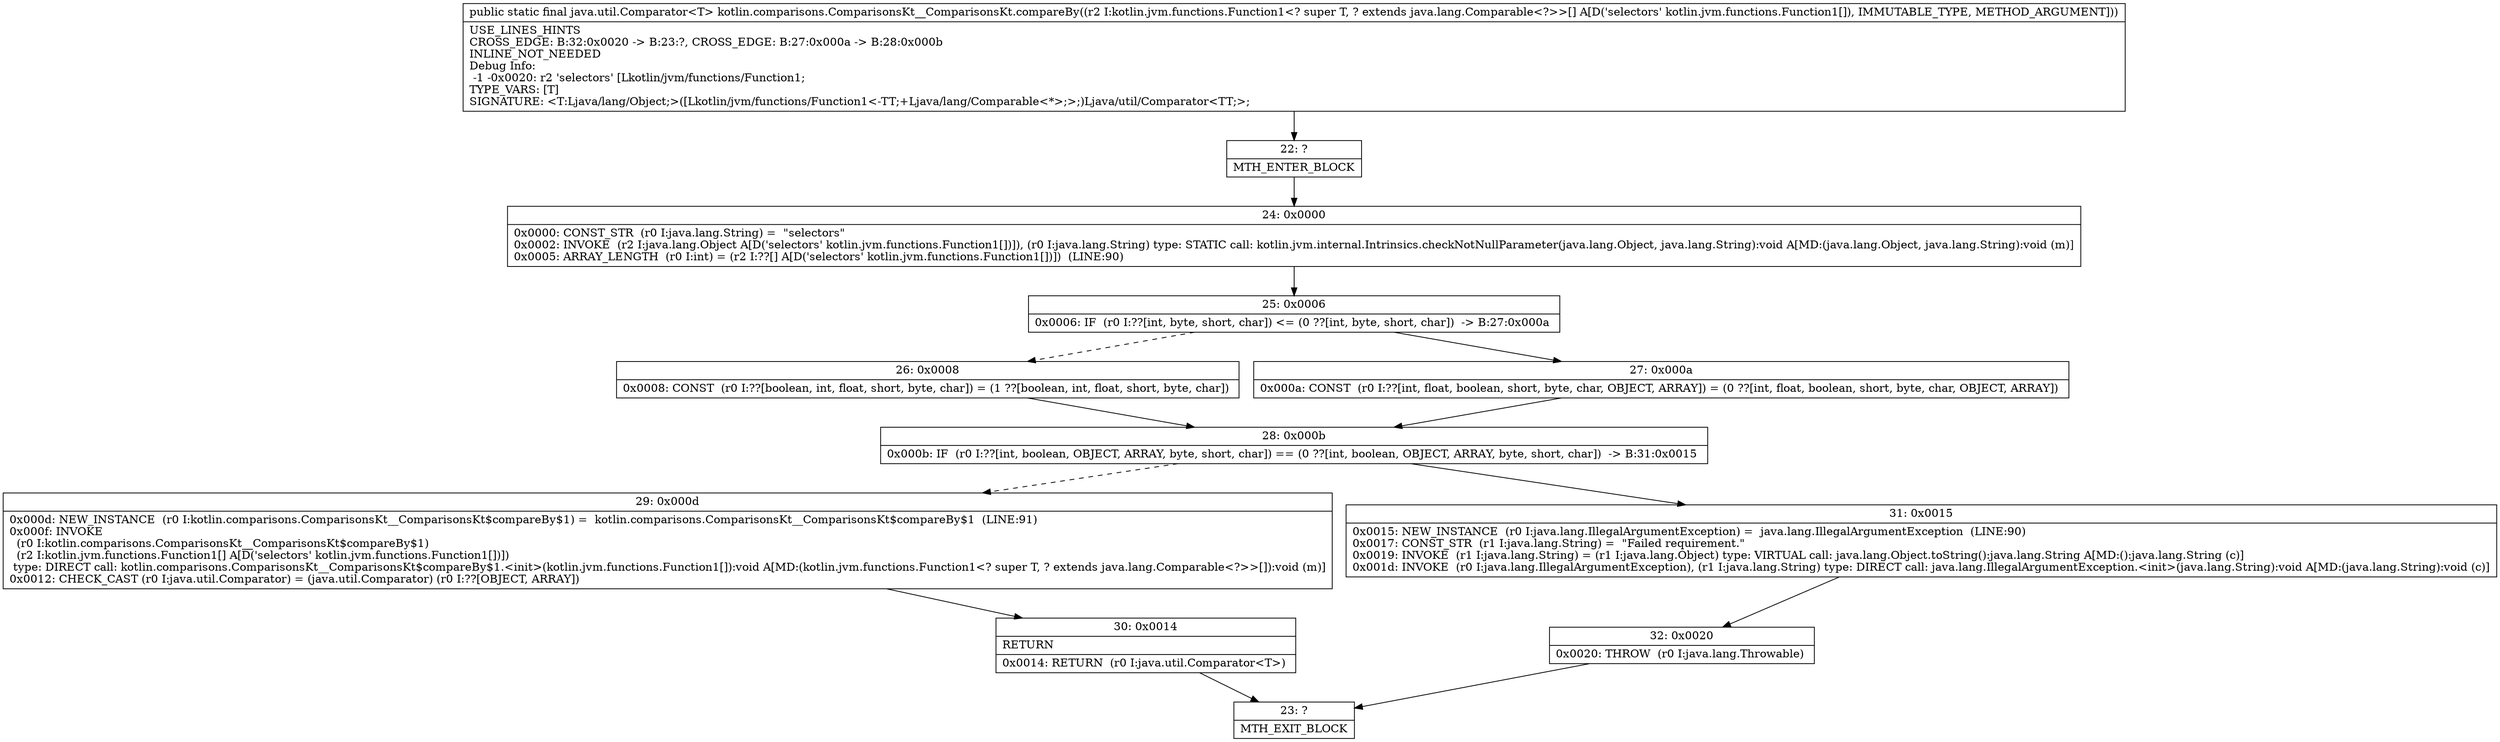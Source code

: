 digraph "CFG forkotlin.comparisons.ComparisonsKt__ComparisonsKt.compareBy([Lkotlin\/jvm\/functions\/Function1;)Ljava\/util\/Comparator;" {
Node_22 [shape=record,label="{22\:\ ?|MTH_ENTER_BLOCK\l}"];
Node_24 [shape=record,label="{24\:\ 0x0000|0x0000: CONST_STR  (r0 I:java.lang.String) =  \"selectors\" \l0x0002: INVOKE  (r2 I:java.lang.Object A[D('selectors' kotlin.jvm.functions.Function1[])]), (r0 I:java.lang.String) type: STATIC call: kotlin.jvm.internal.Intrinsics.checkNotNullParameter(java.lang.Object, java.lang.String):void A[MD:(java.lang.Object, java.lang.String):void (m)]\l0x0005: ARRAY_LENGTH  (r0 I:int) = (r2 I:??[] A[D('selectors' kotlin.jvm.functions.Function1[])])  (LINE:90)\l}"];
Node_25 [shape=record,label="{25\:\ 0x0006|0x0006: IF  (r0 I:??[int, byte, short, char]) \<= (0 ??[int, byte, short, char])  \-\> B:27:0x000a \l}"];
Node_26 [shape=record,label="{26\:\ 0x0008|0x0008: CONST  (r0 I:??[boolean, int, float, short, byte, char]) = (1 ??[boolean, int, float, short, byte, char]) \l}"];
Node_28 [shape=record,label="{28\:\ 0x000b|0x000b: IF  (r0 I:??[int, boolean, OBJECT, ARRAY, byte, short, char]) == (0 ??[int, boolean, OBJECT, ARRAY, byte, short, char])  \-\> B:31:0x0015 \l}"];
Node_29 [shape=record,label="{29\:\ 0x000d|0x000d: NEW_INSTANCE  (r0 I:kotlin.comparisons.ComparisonsKt__ComparisonsKt$compareBy$1) =  kotlin.comparisons.ComparisonsKt__ComparisonsKt$compareBy$1  (LINE:91)\l0x000f: INVOKE  \l  (r0 I:kotlin.comparisons.ComparisonsKt__ComparisonsKt$compareBy$1)\l  (r2 I:kotlin.jvm.functions.Function1[] A[D('selectors' kotlin.jvm.functions.Function1[])])\l type: DIRECT call: kotlin.comparisons.ComparisonsKt__ComparisonsKt$compareBy$1.\<init\>(kotlin.jvm.functions.Function1[]):void A[MD:(kotlin.jvm.functions.Function1\<? super T, ? extends java.lang.Comparable\<?\>\>[]):void (m)]\l0x0012: CHECK_CAST (r0 I:java.util.Comparator) = (java.util.Comparator) (r0 I:??[OBJECT, ARRAY]) \l}"];
Node_30 [shape=record,label="{30\:\ 0x0014|RETURN\l|0x0014: RETURN  (r0 I:java.util.Comparator\<T\>) \l}"];
Node_23 [shape=record,label="{23\:\ ?|MTH_EXIT_BLOCK\l}"];
Node_31 [shape=record,label="{31\:\ 0x0015|0x0015: NEW_INSTANCE  (r0 I:java.lang.IllegalArgumentException) =  java.lang.IllegalArgumentException  (LINE:90)\l0x0017: CONST_STR  (r1 I:java.lang.String) =  \"Failed requirement.\" \l0x0019: INVOKE  (r1 I:java.lang.String) = (r1 I:java.lang.Object) type: VIRTUAL call: java.lang.Object.toString():java.lang.String A[MD:():java.lang.String (c)]\l0x001d: INVOKE  (r0 I:java.lang.IllegalArgumentException), (r1 I:java.lang.String) type: DIRECT call: java.lang.IllegalArgumentException.\<init\>(java.lang.String):void A[MD:(java.lang.String):void (c)]\l}"];
Node_32 [shape=record,label="{32\:\ 0x0020|0x0020: THROW  (r0 I:java.lang.Throwable) \l}"];
Node_27 [shape=record,label="{27\:\ 0x000a|0x000a: CONST  (r0 I:??[int, float, boolean, short, byte, char, OBJECT, ARRAY]) = (0 ??[int, float, boolean, short, byte, char, OBJECT, ARRAY]) \l}"];
MethodNode[shape=record,label="{public static final java.util.Comparator\<T\> kotlin.comparisons.ComparisonsKt__ComparisonsKt.compareBy((r2 I:kotlin.jvm.functions.Function1\<? super T, ? extends java.lang.Comparable\<?\>\>[] A[D('selectors' kotlin.jvm.functions.Function1[]), IMMUTABLE_TYPE, METHOD_ARGUMENT]))  | USE_LINES_HINTS\lCROSS_EDGE: B:32:0x0020 \-\> B:23:?, CROSS_EDGE: B:27:0x000a \-\> B:28:0x000b\lINLINE_NOT_NEEDED\lDebug Info:\l  \-1 \-0x0020: r2 'selectors' [Lkotlin\/jvm\/functions\/Function1;\lTYPE_VARS: [T]\lSIGNATURE: \<T:Ljava\/lang\/Object;\>([Lkotlin\/jvm\/functions\/Function1\<\-TT;+Ljava\/lang\/Comparable\<*\>;\>;)Ljava\/util\/Comparator\<TT;\>;\l}"];
MethodNode -> Node_22;Node_22 -> Node_24;
Node_24 -> Node_25;
Node_25 -> Node_26[style=dashed];
Node_25 -> Node_27;
Node_26 -> Node_28;
Node_28 -> Node_29[style=dashed];
Node_28 -> Node_31;
Node_29 -> Node_30;
Node_30 -> Node_23;
Node_31 -> Node_32;
Node_32 -> Node_23;
Node_27 -> Node_28;
}

